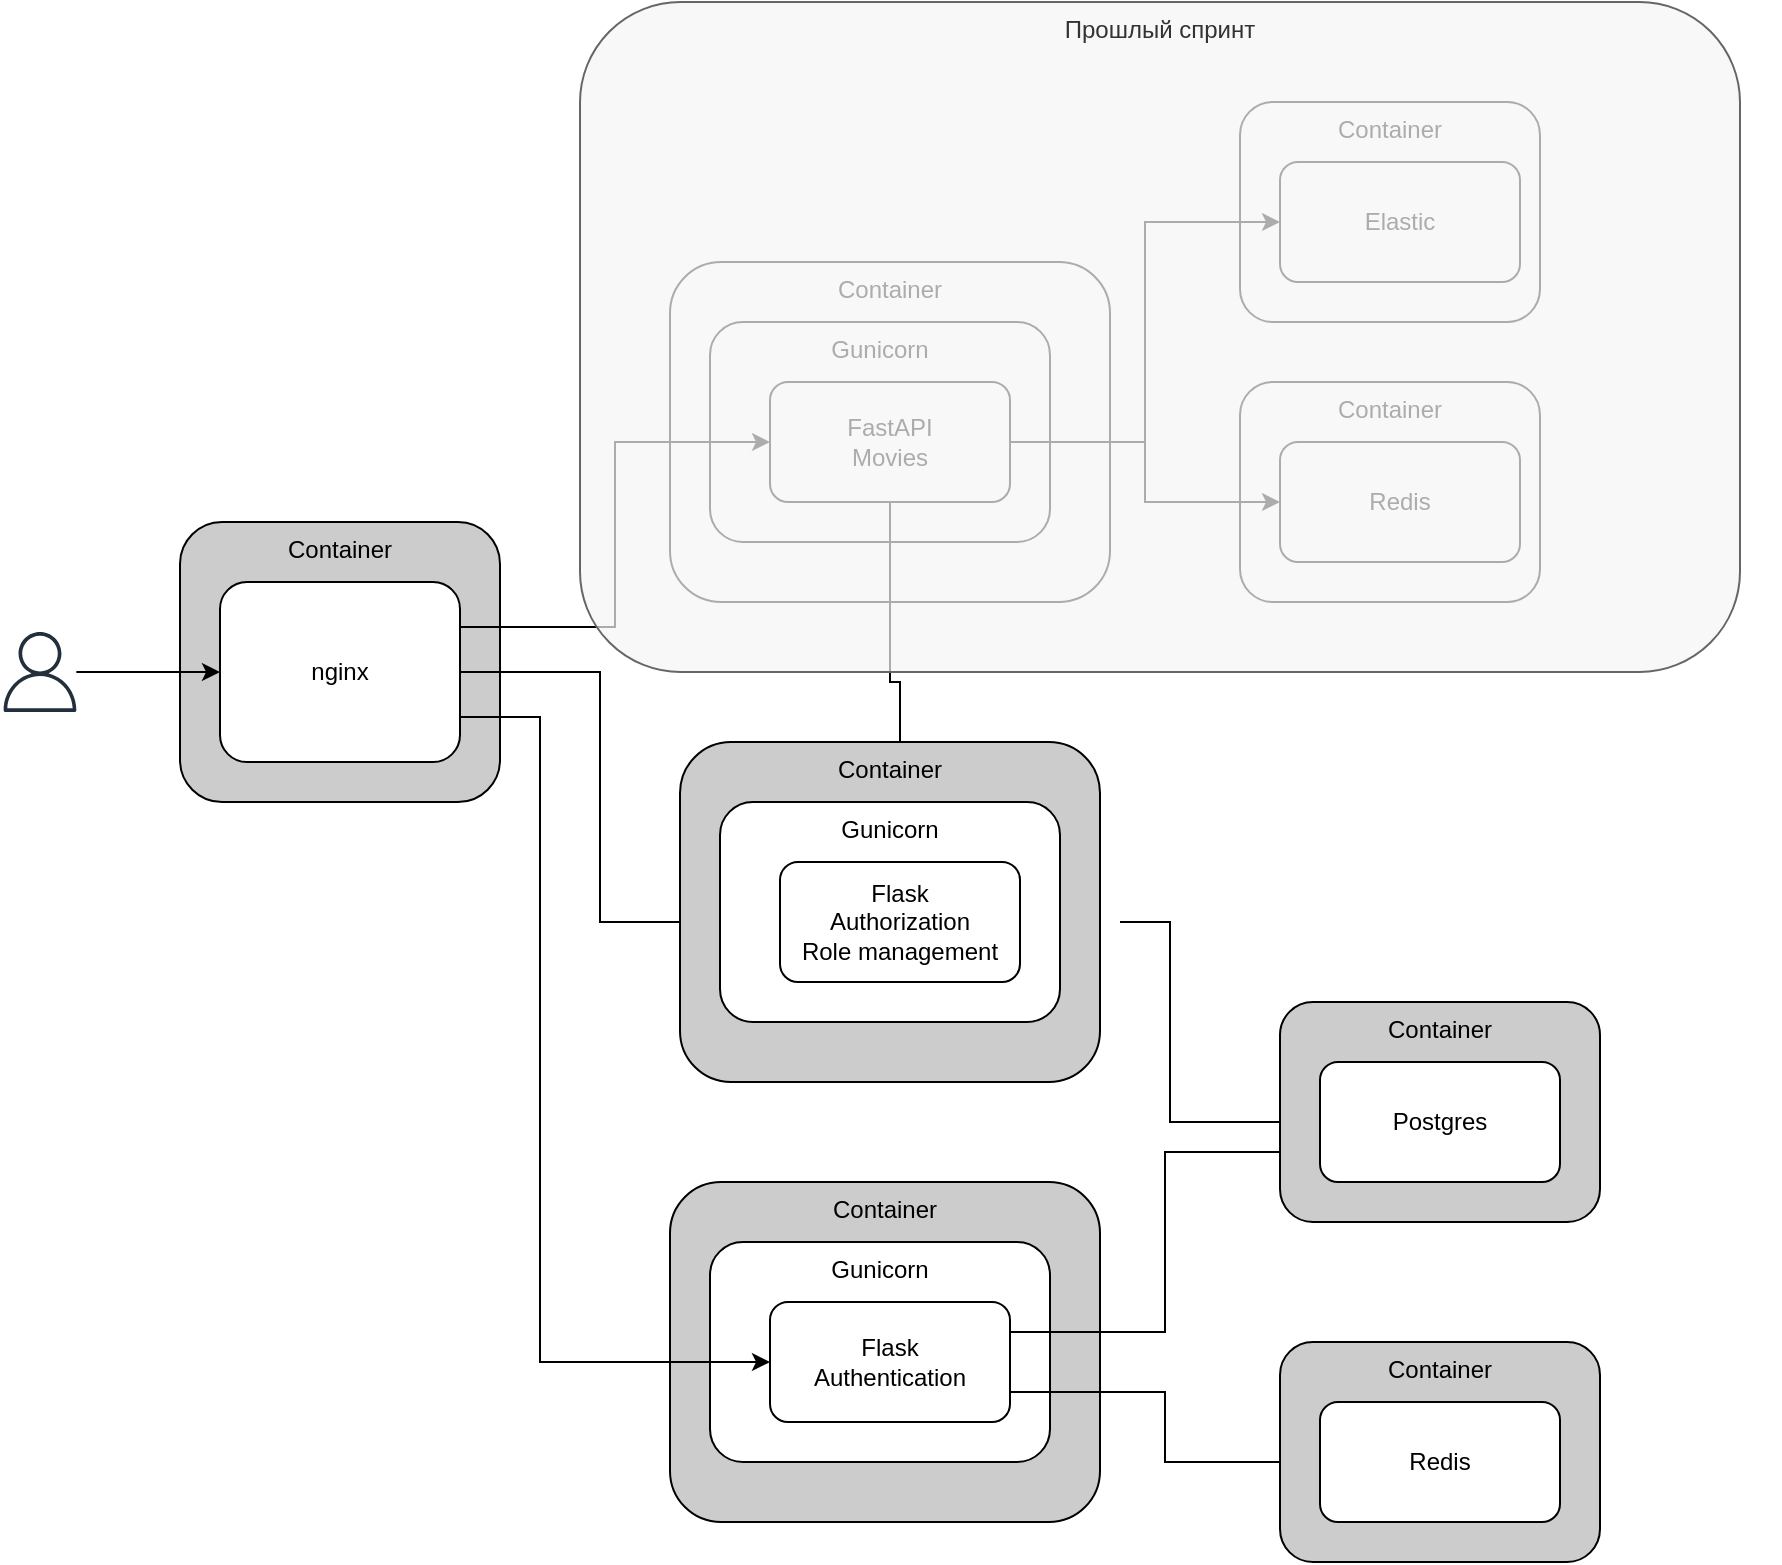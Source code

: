 <mxfile version="20.8.18" type="device"><diagram name="Page-1" id="4D84PAbJrdDOW96f4BY1"><mxGraphModel dx="1514" dy="1759" grid="1" gridSize="10" guides="1" tooltips="1" connect="1" arrows="1" fold="1" page="1" pageScale="1" pageWidth="1169" pageHeight="827" math="0" shadow="0"><root><mxCell id="0"/><mxCell id="1" parent="0"/><mxCell id="j8WuDOge_4DXhkqiEnzS-11" value="&lt;div&gt;Container&lt;/div&gt;" style="rounded=1;whiteSpace=wrap;html=1;verticalAlign=top;movable=1;resizable=1;rotatable=1;deletable=1;editable=1;locked=0;connectable=1;fillColor=#CCCCCC;" vertex="1" parent="1"><mxGeometry x="120" y="210" width="160" height="140" as="geometry"/></mxCell><mxCell id="j8WuDOge_4DXhkqiEnzS-3" value="nginx" style="rounded=1;whiteSpace=wrap;html=1;movable=1;resizable=1;rotatable=1;deletable=1;editable=1;locked=0;connectable=1;" vertex="1" parent="1"><mxGeometry x="140" y="240" width="120" height="90" as="geometry"/></mxCell><mxCell id="j8WuDOge_4DXhkqiEnzS-7" value="" style="sketch=0;outlineConnect=0;fontColor=#232F3E;gradientColor=none;fillColor=#232F3D;strokeColor=none;dashed=0;verticalLabelPosition=bottom;verticalAlign=top;align=center;html=1;fontSize=12;fontStyle=0;aspect=fixed;pointerEvents=1;shape=mxgraph.aws4.user;" vertex="1" parent="1"><mxGeometry x="30" y="265" width="40" height="40" as="geometry"/></mxCell><mxCell id="j8WuDOge_4DXhkqiEnzS-8" value="" style="group;movable=1;resizable=1;rotatable=1;deletable=1;editable=1;locked=0;connectable=1;" vertex="1" connectable="0" parent="1"><mxGeometry x="590" y="200" width="330" height="510" as="geometry"/></mxCell><mxCell id="j8WuDOge_4DXhkqiEnzS-35" value="" style="group;movable=1;resizable=1;rotatable=1;deletable=1;editable=1;locked=0;connectable=1;" vertex="1" connectable="0" parent="j8WuDOge_4DXhkqiEnzS-8"><mxGeometry x="60" y="-60" width="270" height="155" as="geometry"/></mxCell><mxCell id="j8WuDOge_4DXhkqiEnzS-36" value="&lt;div&gt;Container&lt;/div&gt;" style="rounded=1;whiteSpace=wrap;html=1;verticalAlign=top;movable=1;resizable=1;rotatable=1;deletable=1;editable=1;locked=0;connectable=1;" vertex="1" parent="j8WuDOge_4DXhkqiEnzS-35"><mxGeometry width="150" height="110" as="geometry"/></mxCell><mxCell id="j8WuDOge_4DXhkqiEnzS-37" value="Redis" style="rounded=1;whiteSpace=wrap;html=1;movable=1;resizable=1;rotatable=1;deletable=1;editable=1;locked=0;connectable=1;" vertex="1" parent="j8WuDOge_4DXhkqiEnzS-35"><mxGeometry x="20" y="30" width="120" height="60" as="geometry"/></mxCell><mxCell id="j8WuDOge_4DXhkqiEnzS-9" value="&lt;div&gt;Container&lt;/div&gt;" style="rounded=1;whiteSpace=wrap;html=1;verticalAlign=top;movable=1;resizable=1;rotatable=1;deletable=1;editable=1;locked=0;connectable=1;fillColor=#CCCCCC;" vertex="1" parent="j8WuDOge_4DXhkqiEnzS-8"><mxGeometry x="-225" y="340" width="215" height="170" as="geometry"/></mxCell><mxCell id="j8WuDOge_4DXhkqiEnzS-4" value="Gunicorn" style="rounded=1;whiteSpace=wrap;html=1;verticalAlign=top;movable=1;resizable=1;rotatable=1;deletable=1;editable=1;locked=0;connectable=1;" vertex="1" parent="j8WuDOge_4DXhkqiEnzS-8"><mxGeometry x="-205" y="370" width="170" height="110" as="geometry"/></mxCell><mxCell id="j8WuDOge_4DXhkqiEnzS-5" value="Flask&lt;br&gt;Authentication" style="rounded=1;whiteSpace=wrap;html=1;movable=1;resizable=1;rotatable=1;deletable=1;editable=1;locked=0;connectable=1;" vertex="1" parent="j8WuDOge_4DXhkqiEnzS-8"><mxGeometry x="-175" y="400" width="120" height="60" as="geometry"/></mxCell><mxCell id="j8WuDOge_4DXhkqiEnzS-14" value="" style="group;movable=1;resizable=1;rotatable=1;deletable=1;editable=1;locked=0;connectable=1;fillColor=default;container=0;" vertex="1" connectable="0" parent="1"><mxGeometry x="670" y="620" width="150" height="110" as="geometry"/></mxCell><mxCell id="j8WuDOge_4DXhkqiEnzS-23" value="" style="group;movable=1;resizable=1;rotatable=1;deletable=1;editable=1;locked=0;connectable=1;" vertex="1" connectable="0" parent="1"><mxGeometry x="355" y="100" width="200" height="140" as="geometry"/></mxCell><mxCell id="j8WuDOge_4DXhkqiEnzS-24" value="" style="group;movable=1;resizable=1;rotatable=1;deletable=1;editable=1;locked=0;connectable=1;" vertex="1" connectable="0" parent="j8WuDOge_4DXhkqiEnzS-23"><mxGeometry x="10" y="-20" width="220" height="170" as="geometry"/></mxCell><mxCell id="j8WuDOge_4DXhkqiEnzS-25" value="&lt;div&gt;Container&lt;/div&gt;" style="rounded=1;whiteSpace=wrap;html=1;verticalAlign=top;movable=1;resizable=1;rotatable=1;deletable=1;editable=1;locked=0;connectable=1;" vertex="1" parent="j8WuDOge_4DXhkqiEnzS-24"><mxGeometry width="220" height="170" as="geometry"/></mxCell><mxCell id="j8WuDOge_4DXhkqiEnzS-26" value="Gunicorn" style="rounded=1;whiteSpace=wrap;html=1;verticalAlign=top;movable=1;resizable=1;rotatable=1;deletable=1;editable=1;locked=0;connectable=1;" vertex="1" parent="j8WuDOge_4DXhkqiEnzS-24"><mxGeometry x="20" y="30" width="170" height="110" as="geometry"/></mxCell><mxCell id="j8WuDOge_4DXhkqiEnzS-27" value="FastAPI&lt;br&gt;Movies" style="rounded=1;whiteSpace=wrap;html=1;movable=1;resizable=1;rotatable=1;deletable=1;editable=1;locked=0;connectable=1;" vertex="1" parent="j8WuDOge_4DXhkqiEnzS-24"><mxGeometry x="50" y="60" width="120" height="60" as="geometry"/></mxCell><mxCell id="j8WuDOge_4DXhkqiEnzS-30" style="edgeStyle=orthogonalEdgeStyle;rounded=0;orthogonalLoop=1;jettySize=auto;html=1;exitX=1;exitY=0.75;exitDx=0;exitDy=0;entryX=0;entryY=0.5;entryDx=0;entryDy=0;" edge="1" parent="1" source="j8WuDOge_4DXhkqiEnzS-3" target="j8WuDOge_4DXhkqiEnzS-5"><mxGeometry relative="1" as="geometry"><Array as="points"><mxPoint x="300" y="308"/><mxPoint x="300" y="630"/></Array></mxGeometry></mxCell><mxCell id="j8WuDOge_4DXhkqiEnzS-31" value="" style="endArrow=classic;html=1;rounded=0;entryX=0;entryY=0.5;entryDx=0;entryDy=0;" edge="1" parent="1" source="j8WuDOge_4DXhkqiEnzS-7" target="j8WuDOge_4DXhkqiEnzS-3"><mxGeometry width="50" height="50" relative="1" as="geometry"><mxPoint x="90" y="440" as="sourcePoint"/><mxPoint x="140" y="390" as="targetPoint"/></mxGeometry></mxCell><mxCell id="j8WuDOge_4DXhkqiEnzS-32" style="edgeStyle=orthogonalEdgeStyle;rounded=0;orthogonalLoop=1;jettySize=auto;html=1;exitX=1;exitY=0.25;exitDx=0;exitDy=0;entryX=0;entryY=0.5;entryDx=0;entryDy=0;" edge="1" parent="1" source="j8WuDOge_4DXhkqiEnzS-3" target="j8WuDOge_4DXhkqiEnzS-27"><mxGeometry relative="1" as="geometry"/></mxCell><mxCell id="j8WuDOge_4DXhkqiEnzS-18" value="" style="group;movable=1;resizable=1;rotatable=1;deletable=1;editable=1;locked=0;connectable=1;fillColor=default;container=0;" vertex="1" connectable="0" parent="1"><mxGeometry x="360" y="340" width="230" height="150" as="geometry"/></mxCell><mxCell id="j8WuDOge_4DXhkqiEnzS-34" style="edgeStyle=orthogonalEdgeStyle;rounded=0;orthogonalLoop=1;jettySize=auto;html=1;exitX=1;exitY=0.5;exitDx=0;exitDy=0;entryX=0;entryY=0.5;entryDx=0;entryDy=0;" edge="1" parent="1" source="j8WuDOge_4DXhkqiEnzS-3" target="j8WuDOge_4DXhkqiEnzS-22"><mxGeometry relative="1" as="geometry"><Array as="points"><mxPoint x="330" y="285"/><mxPoint x="330" y="410"/></Array></mxGeometry></mxCell><mxCell id="j8WuDOge_4DXhkqiEnzS-33" style="edgeStyle=orthogonalEdgeStyle;rounded=0;orthogonalLoop=1;jettySize=auto;html=1;exitX=0.5;exitY=1;exitDx=0;exitDy=0;" edge="1" parent="1" source="j8WuDOge_4DXhkqiEnzS-27" target="j8WuDOge_4DXhkqiEnzS-22"><mxGeometry relative="1" as="geometry"/></mxCell><mxCell id="j8WuDOge_4DXhkqiEnzS-38" value="" style="group;movable=1;resizable=1;rotatable=1;deletable=1;editable=1;locked=0;connectable=1;" vertex="1" connectable="0" parent="1"><mxGeometry x="650" width="150" height="110" as="geometry"/></mxCell><mxCell id="j8WuDOge_4DXhkqiEnzS-39" value="&lt;div&gt;Container&lt;/div&gt;" style="rounded=1;whiteSpace=wrap;html=1;verticalAlign=top;movable=1;resizable=1;rotatable=1;deletable=1;editable=1;locked=0;connectable=1;" vertex="1" parent="j8WuDOge_4DXhkqiEnzS-38"><mxGeometry width="150" height="110" as="geometry"/></mxCell><mxCell id="j8WuDOge_4DXhkqiEnzS-40" value="Elastic" style="rounded=1;whiteSpace=wrap;html=1;movable=1;resizable=1;rotatable=1;deletable=1;editable=1;locked=0;connectable=1;" vertex="1" parent="j8WuDOge_4DXhkqiEnzS-38"><mxGeometry x="20" y="30" width="120" height="60" as="geometry"/></mxCell><mxCell id="j8WuDOge_4DXhkqiEnzS-42" style="edgeStyle=orthogonalEdgeStyle;rounded=0;orthogonalLoop=1;jettySize=auto;html=1;exitX=1;exitY=0.5;exitDx=0;exitDy=0;entryX=0;entryY=0.5;entryDx=0;entryDy=0;" edge="1" parent="1" source="j8WuDOge_4DXhkqiEnzS-22" target="j8WuDOge_4DXhkqiEnzS-17"><mxGeometry relative="1" as="geometry"><Array as="points"><mxPoint x="615" y="410"/><mxPoint x="615" y="510"/></Array></mxGeometry></mxCell><mxCell id="j8WuDOge_4DXhkqiEnzS-43" style="edgeStyle=orthogonalEdgeStyle;rounded=0;orthogonalLoop=1;jettySize=auto;html=1;exitX=1;exitY=0.25;exitDx=0;exitDy=0;entryX=0;entryY=0.75;entryDx=0;entryDy=0;" edge="1" parent="1" source="j8WuDOge_4DXhkqiEnzS-5" target="j8WuDOge_4DXhkqiEnzS-17"><mxGeometry relative="1" as="geometry"/></mxCell><mxCell id="j8WuDOge_4DXhkqiEnzS-44" style="edgeStyle=orthogonalEdgeStyle;rounded=0;orthogonalLoop=1;jettySize=auto;html=1;exitX=1;exitY=0.75;exitDx=0;exitDy=0;" edge="1" parent="1" source="j8WuDOge_4DXhkqiEnzS-5" target="j8WuDOge_4DXhkqiEnzS-2"><mxGeometry relative="1" as="geometry"/></mxCell><mxCell id="j8WuDOge_4DXhkqiEnzS-45" style="edgeStyle=orthogonalEdgeStyle;rounded=0;orthogonalLoop=1;jettySize=auto;html=1;exitX=1;exitY=0.5;exitDx=0;exitDy=0;entryX=0;entryY=0.5;entryDx=0;entryDy=0;" edge="1" parent="1" source="j8WuDOge_4DXhkqiEnzS-27" target="j8WuDOge_4DXhkqiEnzS-37"><mxGeometry relative="1" as="geometry"/></mxCell><mxCell id="j8WuDOge_4DXhkqiEnzS-46" style="edgeStyle=orthogonalEdgeStyle;rounded=0;orthogonalLoop=1;jettySize=auto;html=1;exitX=1;exitY=0.5;exitDx=0;exitDy=0;entryX=0;entryY=0.5;entryDx=0;entryDy=0;" edge="1" parent="1" source="j8WuDOge_4DXhkqiEnzS-27" target="j8WuDOge_4DXhkqiEnzS-40"><mxGeometry relative="1" as="geometry"/></mxCell><mxCell id="j8WuDOge_4DXhkqiEnzS-47" value="Прошлый спринт" style="rounded=1;whiteSpace=wrap;html=1;fillColor=#f5f5f5;fontColor=#333333;strokeColor=#666666;fillOpacity=70;verticalAlign=top;" vertex="1" parent="1"><mxGeometry x="320" y="-50" width="580" height="335" as="geometry"/></mxCell><mxCell id="j8WuDOge_4DXhkqiEnzS-16" value="&lt;div&gt;Container&lt;/div&gt;" style="rounded=1;whiteSpace=wrap;html=1;verticalAlign=top;movable=1;resizable=1;rotatable=1;deletable=1;editable=1;locked=0;connectable=1;fillColor=#CCCCCC;" vertex="1" parent="1"><mxGeometry x="670" y="450" width="160" height="110" as="geometry"/></mxCell><mxCell id="j8WuDOge_4DXhkqiEnzS-17" value="&lt;div&gt;Postgres&lt;/div&gt;" style="rounded=1;whiteSpace=wrap;html=1;movable=1;resizable=1;rotatable=1;deletable=1;editable=1;locked=0;connectable=1;" vertex="1" parent="1"><mxGeometry x="690" y="480" width="120" height="60" as="geometry"/></mxCell><mxCell id="j8WuDOge_4DXhkqiEnzS-13" value="&lt;div&gt;Container&lt;/div&gt;" style="rounded=1;whiteSpace=wrap;html=1;verticalAlign=top;movable=1;resizable=1;rotatable=1;deletable=1;editable=1;locked=0;connectable=1;fillColor=#CCCCCC;" vertex="1" parent="1"><mxGeometry x="670" y="620" width="160" height="110" as="geometry"/></mxCell><mxCell id="j8WuDOge_4DXhkqiEnzS-2" value="Redis" style="rounded=1;whiteSpace=wrap;html=1;movable=1;resizable=1;rotatable=1;deletable=1;editable=1;locked=0;connectable=1;" vertex="1" parent="1"><mxGeometry x="690" y="650" width="120" height="60" as="geometry"/></mxCell><mxCell id="j8WuDOge_4DXhkqiEnzS-19" value="" style="group;movable=1;resizable=1;rotatable=1;deletable=1;editable=1;locked=0;connectable=1;fillColor=default;container=0;" vertex="1" connectable="0" parent="1"><mxGeometry x="370" y="320" width="220" height="170" as="geometry"/></mxCell><mxCell id="j8WuDOge_4DXhkqiEnzS-20" value="&lt;div&gt;Container&lt;/div&gt;" style="rounded=1;whiteSpace=wrap;html=1;verticalAlign=top;movable=1;resizable=1;rotatable=1;deletable=1;editable=1;locked=0;connectable=1;fillColor=#CCCCCC;" vertex="1" parent="1"><mxGeometry x="370" y="320" width="210" height="170" as="geometry"/></mxCell><mxCell id="j8WuDOge_4DXhkqiEnzS-21" value="Gunicorn" style="rounded=1;whiteSpace=wrap;html=1;verticalAlign=top;movable=1;resizable=1;rotatable=1;deletable=1;editable=1;locked=0;connectable=1;" vertex="1" parent="1"><mxGeometry x="390" y="350" width="170" height="110" as="geometry"/></mxCell><mxCell id="j8WuDOge_4DXhkqiEnzS-22" value="Flask&lt;br&gt;Authorization&lt;br&gt;Role management" style="rounded=1;whiteSpace=wrap;html=1;movable=1;resizable=1;rotatable=1;deletable=1;editable=1;locked=0;connectable=1;" vertex="1" parent="1"><mxGeometry x="420" y="380" width="120" height="60" as="geometry"/></mxCell></root></mxGraphModel></diagram></mxfile>